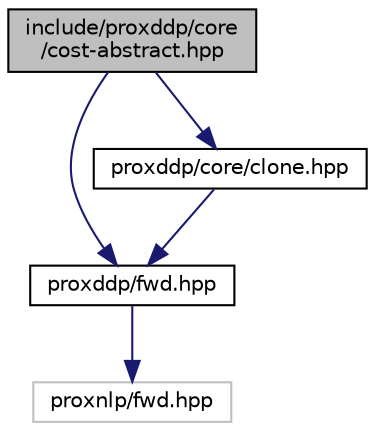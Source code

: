 digraph "include/proxddp/core/cost-abstract.hpp"
{
 // LATEX_PDF_SIZE
  bgcolor="transparent";
  edge [fontname="Helvetica",fontsize="10",labelfontname="Helvetica",labelfontsize="10"];
  node [fontname="Helvetica",fontsize="10",shape=record];
  Node1 [label="include/proxddp/core\l/cost-abstract.hpp",height=0.2,width=0.4,color="black", fillcolor="grey75", style="filled", fontcolor="black",tooltip=" "];
  Node1 -> Node2 [color="midnightblue",fontsize="10",style="solid",fontname="Helvetica"];
  Node2 [label="proxddp/fwd.hpp",height=0.2,width=0.4,color="black",URL="$fwd_8hpp.html",tooltip="Forward declarations."];
  Node2 -> Node3 [color="midnightblue",fontsize="10",style="solid",fontname="Helvetica"];
  Node3 [label="proxnlp/fwd.hpp",height=0.2,width=0.4,color="grey75",tooltip=" "];
  Node1 -> Node4 [color="midnightblue",fontsize="10",style="solid",fontname="Helvetica"];
  Node4 [label="proxddp/core/clone.hpp",height=0.2,width=0.4,color="black",URL="$clone_8hpp.html",tooltip=" "];
  Node4 -> Node2 [color="midnightblue",fontsize="10",style="solid",fontname="Helvetica"];
}
